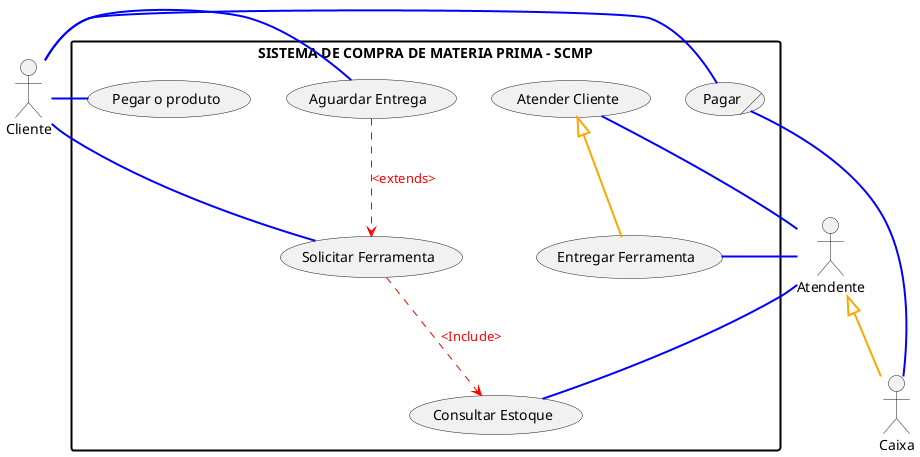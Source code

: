 @startuml

top to bottom direction
!define BACKGROUND_COLOR white
skinparam backgroundColor BACKGROUND_COLOR
actor Atendente as Atend
actor Caixa as Caixa
actor Cliente as Cli
Atend <|-- Caixa #orange;line:orange;line.bold;text:orange
rectangle "SISTEMA DE COMPRA DE MATERIA PRIMA - SCMP" as Sistema #white;line:black;line.bold;text:black; {
usecase "Atender Cliente" as At
usecase "Consultar Estoque" as Card
usecase "Solicitar Ferramenta" as Sol
usecase "Aguardar Entrega" as Ag
usecase "Pegar o produto" as Prod
usecase "Entregar Ferramenta" as Ent
usecase/ (Pagar) as Pag
}
Cli -right- Ag #blue;line:blue;line.bold;text:blue
Cli -right- Prod #blue;line:blue;line.bold;text:blue
Cli -right- Pag #blue;line:blue;line.bold;text:blue
Cli -right- Sol #blue;line:blue;line.bold;text:blue
Ag ..> Sol #red;line:red;text:red : <extends>
Atend -right- Card #blue;line:blue;line.bold;text:blue
Atend -left- Ent #blue;line:blue;line.bold;text:blue
(At) <|-- (Ent) #orange;line:orange;line.bold;text:orange
Caixa -left- Pag #blue;line:blue;line.bold;text:blue
Atend -left- At #blue;line:blue;line.bold;text:blue
Sol ..> Card #red;line:red;text:red : <Include>
@enduml
